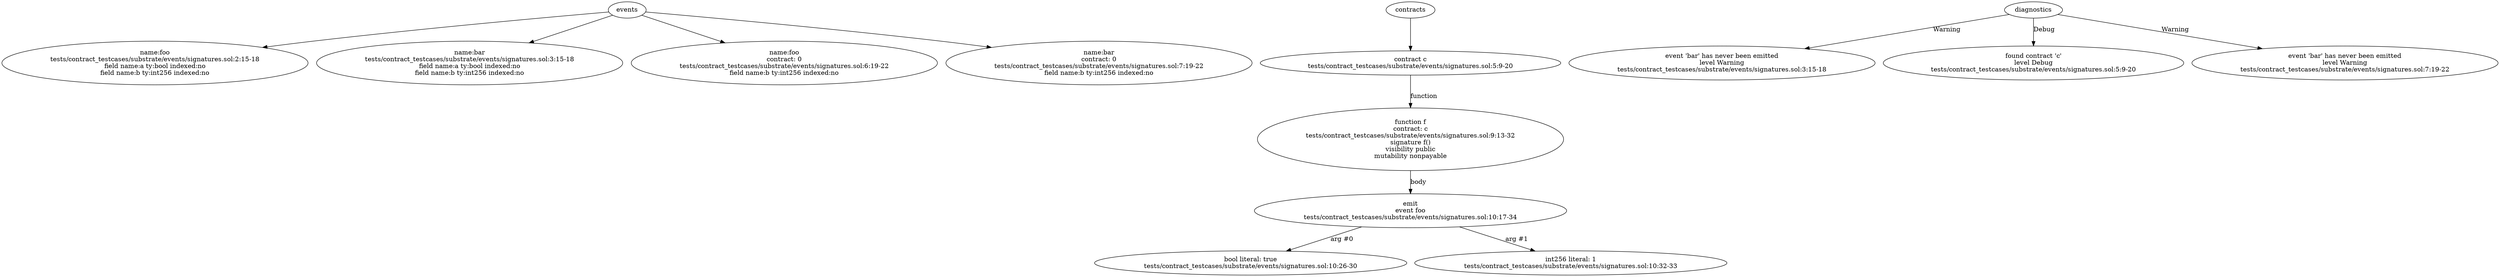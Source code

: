 strict digraph "tests/contract_testcases/substrate/events/signatures.sol" {
	foo [label="name:foo\ntests/contract_testcases/substrate/events/signatures.sol:2:15-18\nfield name:a ty:bool indexed:no\nfield name:b ty:int256 indexed:no"]
	bar [label="name:bar\ntests/contract_testcases/substrate/events/signatures.sol:3:15-18\nfield name:a ty:bool indexed:no\nfield name:b ty:int256 indexed:no"]
	foo_3 [label="name:foo\ncontract: 0\ntests/contract_testcases/substrate/events/signatures.sol:6:19-22\nfield name:b ty:int256 indexed:no"]
	bar_4 [label="name:bar\ncontract: 0\ntests/contract_testcases/substrate/events/signatures.sol:7:19-22\nfield name:b ty:int256 indexed:no"]
	contract [label="contract c\ntests/contract_testcases/substrate/events/signatures.sol:5:9-20"]
	f [label="function f\ncontract: c\ntests/contract_testcases/substrate/events/signatures.sol:9:13-32\nsignature f()\nvisibility public\nmutability nonpayable"]
	emit [label="emit\nevent foo\ntests/contract_testcases/substrate/events/signatures.sol:10:17-34"]
	bool_literal [label="bool literal: true\ntests/contract_testcases/substrate/events/signatures.sol:10:26-30"]
	number_literal [label="int256 literal: 1\ntests/contract_testcases/substrate/events/signatures.sol:10:32-33"]
	diagnostic [label="event 'bar' has never been emitted\nlevel Warning\ntests/contract_testcases/substrate/events/signatures.sol:3:15-18"]
	diagnostic_13 [label="found contract 'c'\nlevel Debug\ntests/contract_testcases/substrate/events/signatures.sol:5:9-20"]
	diagnostic_14 [label="event 'bar' has never been emitted\nlevel Warning\ntests/contract_testcases/substrate/events/signatures.sol:7:19-22"]
	events -> foo
	events -> bar
	events -> foo_3
	events -> bar_4
	contracts -> contract
	contract -> f [label="function"]
	f -> emit [label="body"]
	emit -> bool_literal [label="arg #0"]
	emit -> number_literal [label="arg #1"]
	diagnostics -> diagnostic [label="Warning"]
	diagnostics -> diagnostic_13 [label="Debug"]
	diagnostics -> diagnostic_14 [label="Warning"]
}
